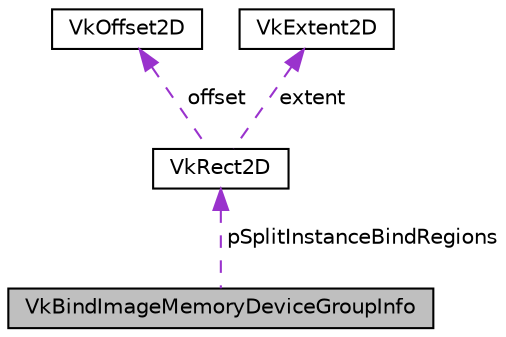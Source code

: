 digraph "VkBindImageMemoryDeviceGroupInfo"
{
 // LATEX_PDF_SIZE
  edge [fontname="Helvetica",fontsize="10",labelfontname="Helvetica",labelfontsize="10"];
  node [fontname="Helvetica",fontsize="10",shape=record];
  Node1 [label="VkBindImageMemoryDeviceGroupInfo",height=0.2,width=0.4,color="black", fillcolor="grey75", style="filled", fontcolor="black",tooltip=" "];
  Node2 -> Node1 [dir="back",color="darkorchid3",fontsize="10",style="dashed",label=" pSplitInstanceBindRegions" ];
  Node2 [label="VkRect2D",height=0.2,width=0.4,color="black", fillcolor="white", style="filled",URL="$structVkRect2D.html",tooltip=" "];
  Node3 -> Node2 [dir="back",color="darkorchid3",fontsize="10",style="dashed",label=" offset" ];
  Node3 [label="VkOffset2D",height=0.2,width=0.4,color="black", fillcolor="white", style="filled",URL="$structVkOffset2D.html",tooltip=" "];
  Node4 -> Node2 [dir="back",color="darkorchid3",fontsize="10",style="dashed",label=" extent" ];
  Node4 [label="VkExtent2D",height=0.2,width=0.4,color="black", fillcolor="white", style="filled",URL="$structVkExtent2D.html",tooltip=" "];
}
